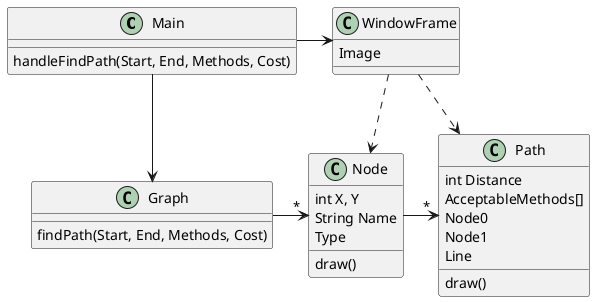 @startuml

class Main{
    handleFindPath(Start, End, Methods, Cost)
}
class WindowFrame{
    Image
}
class Graph{
    findPath(Start, End, Methods, Cost)
}
class Node{
    int X, Y
    String Name
    Type
    draw()
}
class Path{
    int Distance
    AcceptableMethods[]
    Node0
    Node1
    Line
    draw()
}

Main -> WindowFrame
Main -> Graph
Graph -> "*" Node
Node -> "*" Path
WindowFrame ..> Node
WindowFrame ..> Path
@enduml
